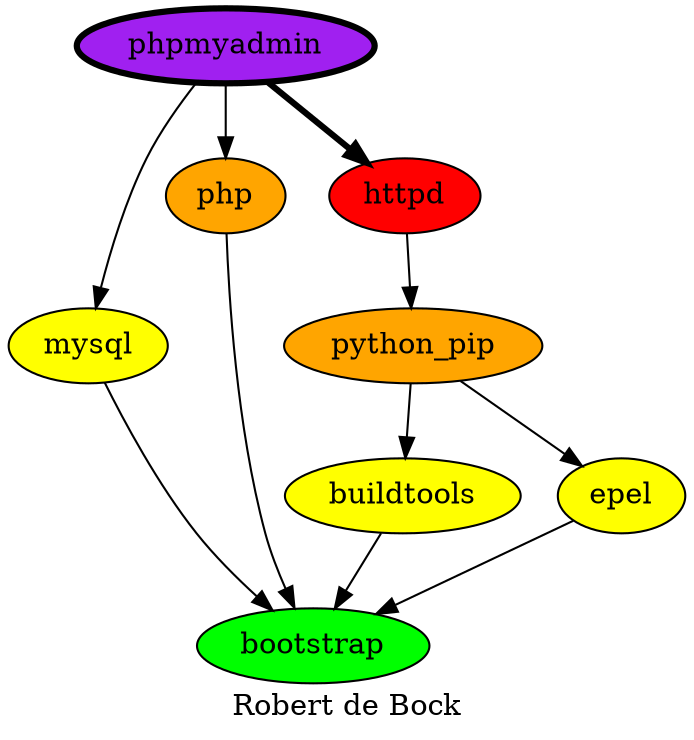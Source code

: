 digraph PhiloDilemma {
  label = "Robert de Bock" ;
  overlap=false
  {
    bootstrap [fillcolor=green style=filled]
    buildtools [fillcolor=yellow style=filled]
    epel [fillcolor=yellow style=filled]
    mysql [fillcolor=yellow style=filled]
    "python_pip" [fillcolor=orange style=filled]
    php [fillcolor=orange style=filled]
    httpd [fillcolor=red style=filled]
    phpmyadmin [fillcolor=purple style=filled penwidth=3]
  }
  {buildtools epel mysql php} -> bootstrap
  "python_pip" -> {buildtools epel}
  httpd -> "python_pip"
  phpmyadmin -> {mysql php}
  phpmyadmin -> httpd [penwidth=3]
}
